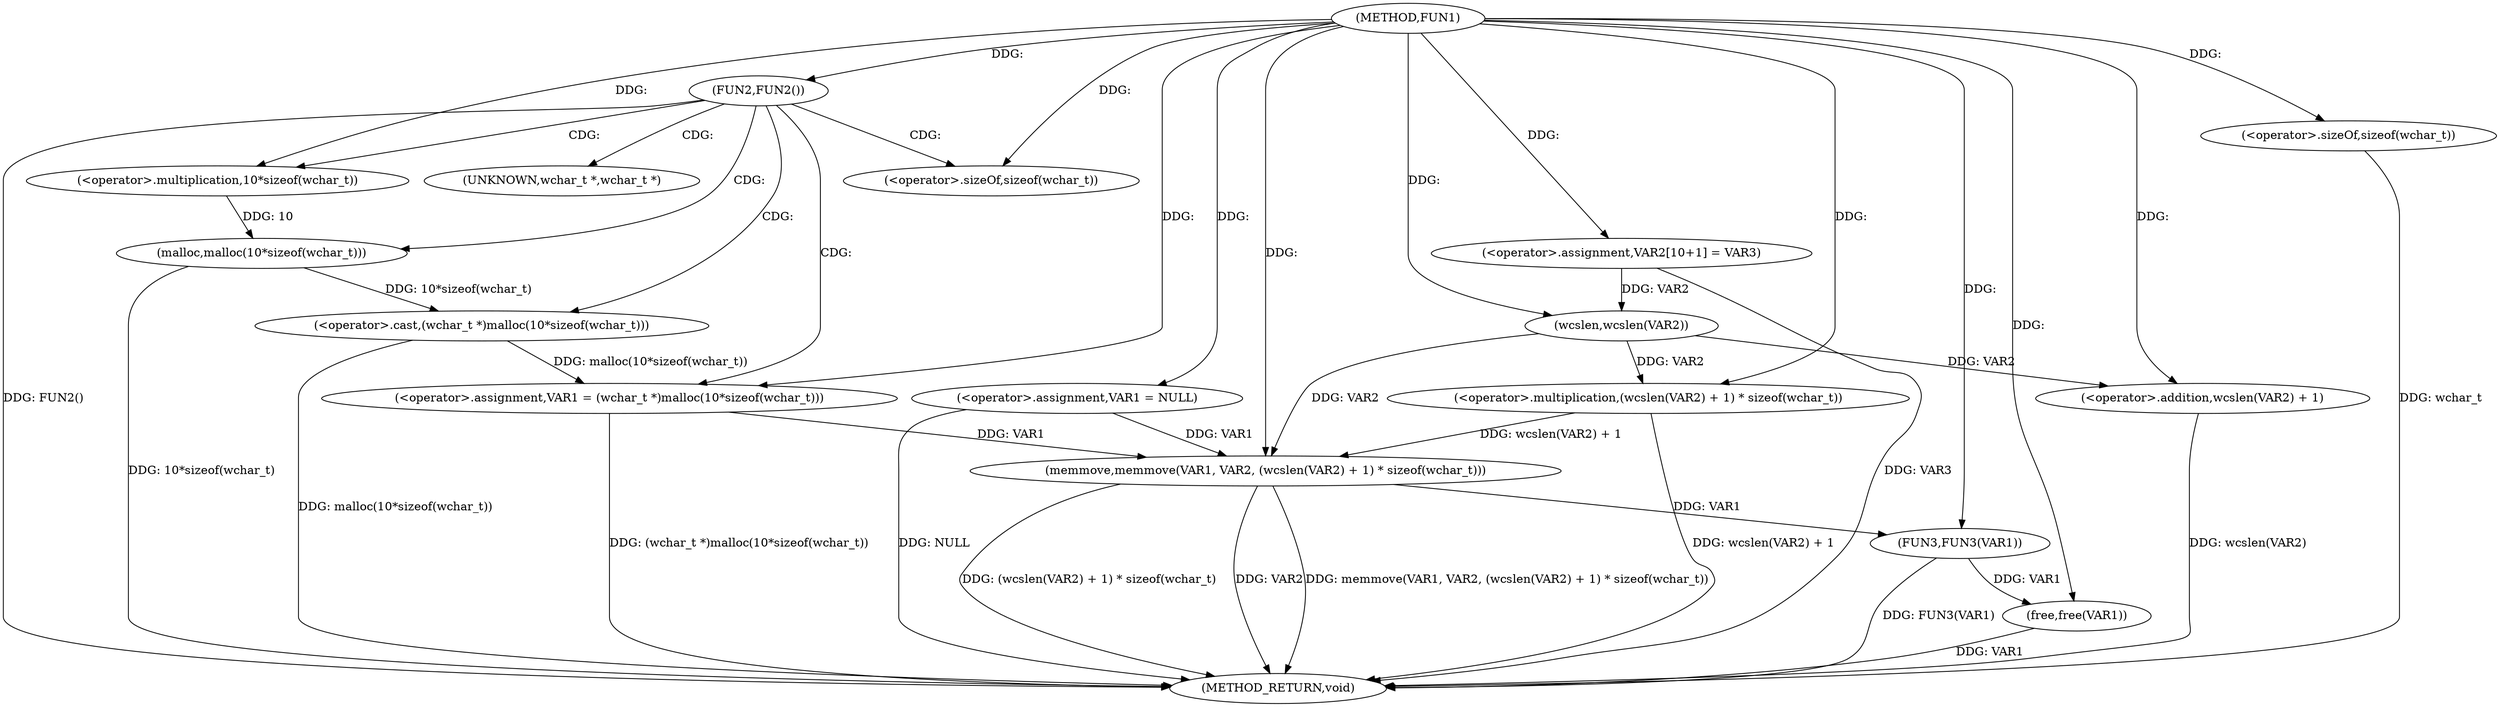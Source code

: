 digraph FUN1 {  
"1000100" [label = "(METHOD,FUN1)" ]
"1000137" [label = "(METHOD_RETURN,void)" ]
"1000103" [label = "(<operator>.assignment,VAR1 = NULL)" ]
"1000107" [label = "(FUN2,FUN2())" ]
"1000109" [label = "(<operator>.assignment,VAR1 = (wchar_t *)malloc(10*sizeof(wchar_t)))" ]
"1000111" [label = "(<operator>.cast,(wchar_t *)malloc(10*sizeof(wchar_t)))" ]
"1000113" [label = "(malloc,malloc(10*sizeof(wchar_t)))" ]
"1000114" [label = "(<operator>.multiplication,10*sizeof(wchar_t))" ]
"1000116" [label = "(<operator>.sizeOf,sizeof(wchar_t))" ]
"1000120" [label = "(<operator>.assignment,VAR2[10+1] = VAR3)" ]
"1000123" [label = "(memmove,memmove(VAR1, VAR2, (wcslen(VAR2) + 1) * sizeof(wchar_t)))" ]
"1000126" [label = "(<operator>.multiplication,(wcslen(VAR2) + 1) * sizeof(wchar_t))" ]
"1000127" [label = "(<operator>.addition,wcslen(VAR2) + 1)" ]
"1000128" [label = "(wcslen,wcslen(VAR2))" ]
"1000131" [label = "(<operator>.sizeOf,sizeof(wchar_t))" ]
"1000133" [label = "(FUN3,FUN3(VAR1))" ]
"1000135" [label = "(free,free(VAR1))" ]
"1000112" [label = "(UNKNOWN,wchar_t *,wchar_t *)" ]
  "1000123" -> "1000137"  [ label = "DDG: (wcslen(VAR2) + 1) * sizeof(wchar_t)"] 
  "1000123" -> "1000137"  [ label = "DDG: VAR2"] 
  "1000107" -> "1000137"  [ label = "DDG: FUN2()"] 
  "1000103" -> "1000137"  [ label = "DDG: NULL"] 
  "1000113" -> "1000137"  [ label = "DDG: 10*sizeof(wchar_t)"] 
  "1000126" -> "1000137"  [ label = "DDG: wcslen(VAR2) + 1"] 
  "1000133" -> "1000137"  [ label = "DDG: FUN3(VAR1)"] 
  "1000127" -> "1000137"  [ label = "DDG: wcslen(VAR2)"] 
  "1000109" -> "1000137"  [ label = "DDG: (wchar_t *)malloc(10*sizeof(wchar_t))"] 
  "1000123" -> "1000137"  [ label = "DDG: memmove(VAR1, VAR2, (wcslen(VAR2) + 1) * sizeof(wchar_t))"] 
  "1000131" -> "1000137"  [ label = "DDG: wchar_t"] 
  "1000111" -> "1000137"  [ label = "DDG: malloc(10*sizeof(wchar_t))"] 
  "1000135" -> "1000137"  [ label = "DDG: VAR1"] 
  "1000120" -> "1000137"  [ label = "DDG: VAR3"] 
  "1000100" -> "1000103"  [ label = "DDG: "] 
  "1000100" -> "1000107"  [ label = "DDG: "] 
  "1000111" -> "1000109"  [ label = "DDG: malloc(10*sizeof(wchar_t))"] 
  "1000100" -> "1000109"  [ label = "DDG: "] 
  "1000113" -> "1000111"  [ label = "DDG: 10*sizeof(wchar_t)"] 
  "1000114" -> "1000113"  [ label = "DDG: 10"] 
  "1000100" -> "1000114"  [ label = "DDG: "] 
  "1000100" -> "1000116"  [ label = "DDG: "] 
  "1000100" -> "1000120"  [ label = "DDG: "] 
  "1000103" -> "1000123"  [ label = "DDG: VAR1"] 
  "1000109" -> "1000123"  [ label = "DDG: VAR1"] 
  "1000100" -> "1000123"  [ label = "DDG: "] 
  "1000128" -> "1000123"  [ label = "DDG: VAR2"] 
  "1000126" -> "1000123"  [ label = "DDG: wcslen(VAR2) + 1"] 
  "1000128" -> "1000126"  [ label = "DDG: VAR2"] 
  "1000100" -> "1000126"  [ label = "DDG: "] 
  "1000128" -> "1000127"  [ label = "DDG: VAR2"] 
  "1000120" -> "1000128"  [ label = "DDG: VAR2"] 
  "1000100" -> "1000128"  [ label = "DDG: "] 
  "1000100" -> "1000127"  [ label = "DDG: "] 
  "1000100" -> "1000131"  [ label = "DDG: "] 
  "1000123" -> "1000133"  [ label = "DDG: VAR1"] 
  "1000100" -> "1000133"  [ label = "DDG: "] 
  "1000133" -> "1000135"  [ label = "DDG: VAR1"] 
  "1000100" -> "1000135"  [ label = "DDG: "] 
  "1000107" -> "1000109"  [ label = "CDG: "] 
  "1000107" -> "1000112"  [ label = "CDG: "] 
  "1000107" -> "1000116"  [ label = "CDG: "] 
  "1000107" -> "1000113"  [ label = "CDG: "] 
  "1000107" -> "1000111"  [ label = "CDG: "] 
  "1000107" -> "1000114"  [ label = "CDG: "] 
}
